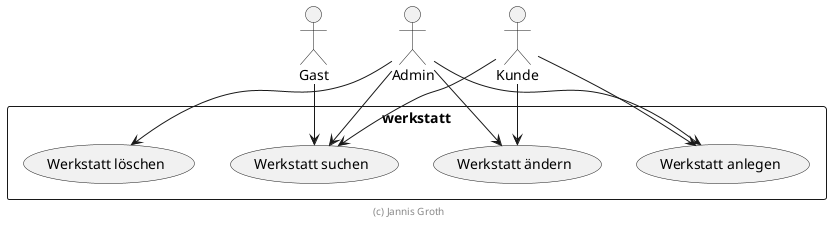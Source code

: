 @startuml Use Cases

actor Gast
actor Admin
actor Kunde

rectangle werkstatt {
    Gast --> (Werkstatt suchen)
    Admin --> (Werkstatt suchen)
    Admin --> (Werkstatt anlegen)
    Admin --> (Werkstatt ändern)
    Admin --> (Werkstatt löschen)
    Kunde --> (Werkstatt suchen)
    Kunde --> (Werkstatt anlegen)
    Kunde --> (Werkstatt ändern)
}

footer (c) Jannis Groth

@enduml

